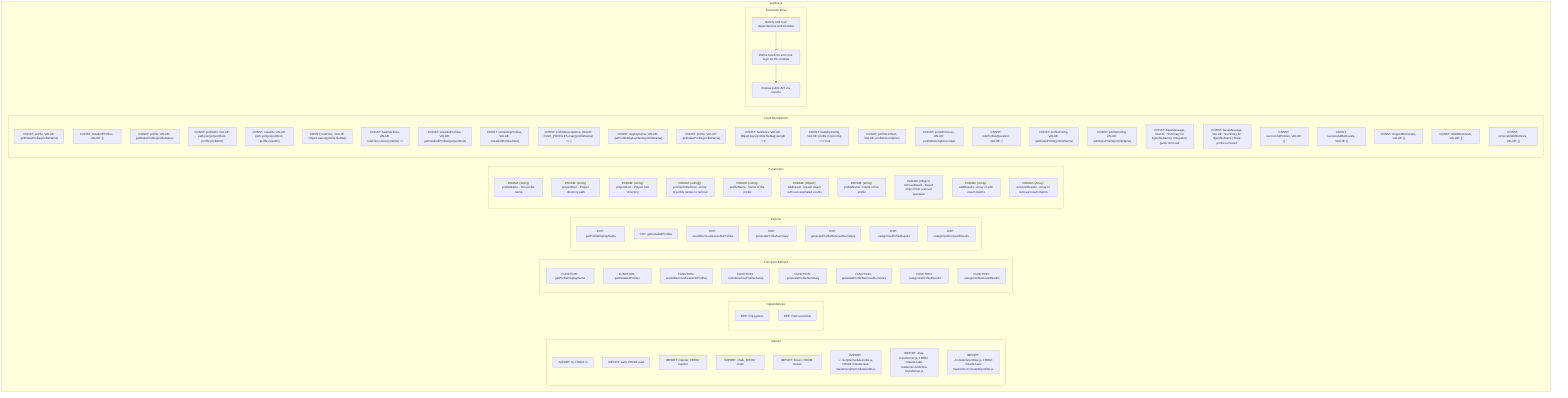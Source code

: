 flowchart TB
    subgraph Imports["Imports"]
        I1["IMPORT: fs, FROM: fs"]
        I2["IMPORT: path, FROM: path"]
        I3["IMPORT: inquirer, FROM: inquirer"]
        I4["IMPORT: chalk, FROM: chalk"]
        I5["IMPORT: boxen, FROM: boxen"]
        I6["IMPORT: ../../scripts/modules/utils.js, FROM: /claude-task-master/scripts/modules/utils.js"]
        I7["IMPORT: ./rule-transformer.js, FROM: /claude-task-master/src/utils/rule-transformer.js"]
        I8["IMPORT: ../constants/profiles.js, FROM: /claude-task-master/src/constants/profiles.js"]
    end
    subgraph Dependencies["Dependencies"]
        D1["DEP: File system"]
        D2["DEP: Path resolution"]
    end
    subgraph FunctionsDefined["Functions Defined"]
        FU1["FUNCTION: getProfileDisplayName"]
        FU2["FUNCTION: getInstalledProfiles"]
        FU3["FUNCTION: wouldRemovalLeaveNoProfiles"]
        FU4["FUNCTION: runInteractiveProfilesSetup"]
        FU5["FUNCTION: generateProfileSummary"]
        FU6["FUNCTION: generateProfileRemovalSummary"]
        FU7["FUNCTION: categorizeProfileResults"]
        FU8["FUNCTION: categorizeRemovalResults"]
    end
    subgraph Exports["Exports"]
        E1["EXP: getProfileDisplayName"]
        E2["EXP: getInstalledProfiles"]
        E3["EXP: wouldRemovalLeaveNoProfiles"]
        E4["EXP: generateProfileSummary"]
        E5["EXP: generateProfileRemovalSummary"]
        E6["EXP: categorizeProfileResults"]
        E7["EXP: categorizeRemovalResults"]
    end
    subgraph Parameters["Parameters"]
        P1["PARAM: {string} profileName - The profile name"]
        P2["PARAM: {string} projectRoot - Project directory path"]
        P3["PARAM: {string} projectRoot - Project root directory"]
        P4["PARAM: {string[]} profilesToRemove - Array of profile names to remove"]
        P5["PARAM: {string} profileName - Name of the profile"]
        P6["PARAM: {Object} addResult - Result object with success/failed counts"]
        P7["PARAM: {string} profileName - Name of the profile"]
        P8["PARAM: {Object} removeResult - Result object from removal operation"]
        P9["PARAM: {Array} addResults - Array of add result objects"]
        P10["PARAM: {Array} removalResults - Array of removal result objects"]
    end
    subgraph Constants["Const Declarations"]
        C1["CONST: profile, VALUE: getRulesProfile(profileName)"]
        C2["CONST: installedProfiles, VALUE: []"]
        C3["CONST: profile, VALUE: getRulesProfile(profileName)"]
        C4["CONST: profileDir, VALUE: path.join(projectRoot, profile.profileDir)"]
        C5["CONST: rulesDir, VALUE: path.join(projectRoot, profile.rulesDir)"]
        C6["CONST: ruleFiles, VALUE: Object.values(profile.fileMap)"]
        C7["CONST: hasRuleFiles, VALUE: ruleFiles.some((ruleFile) =>"]
        C8["CONST: installedProfiles, VALUE: getInstalledProfiles(projectRoot)"]
        C9["CONST: remainingProfiles, VALUE: installedProfiles.filter("]
        C10["CONST: profileDescriptions, VALUE: RULE_PROFILES.map((profileName) => {"]
        C11["CONST: displayName, VALUE: getProfileDisplayName(profileName)"]
        C12["CONST: profile, VALUE: getRulesProfile(profileName)"]
        C13["CONST: hasRules, VALUE: Object.keys(profile.fileMap).length > 0"]
        C14["CONST: hasMcpConfig, VALUE: profile.mcpConfig === true"]
        C15["CONST: profileListText, VALUE: profileDescriptions"]
        C16["CONST: sortedChoices, VALUE: profileDescriptions.map("]
        C17["CONST: ruleProfilesQuestion, VALUE: {"]
        C18["CONST: profileConfig, VALUE: getRulesProfile(profileName)"]
        C19["CONST: profileConfig, VALUE: getRulesProfile(profileName)"]
        C20["CONST: baseMessage, VALUE: `Summary for ${profileName}: Integration guide removed`"]
        C21["CONST: baseMessage, VALUE: `Summary for ${profileName}: Rule profile removed`"]
        C22["CONST: successfulProfiles, VALUE: []"]
        C23["CONST: successfulRemovals, VALUE: []"]
        C24["CONST: skippedRemovals, VALUE: []"]
        C25["CONST: failedRemovals, VALUE: []"]
        C26["CONST: removalsWithNotices, VALUE: []"]
    end
    subgraph ExecutionFlow["Execution Flow"]
        FL1["Identify and load dependencies and modules"]
        FL2["Define functions and core logic for this module"]
        FL3["Expose public API via exports"]
    end
    subgraph FileName["profiles.js"]
        Imports
        Dependencies
        FunctionsDefined
        Exports
        Parameters
        Constants
        ExecutionFlow
    end
    FL1 --> FL2
    FL2 --> FL3